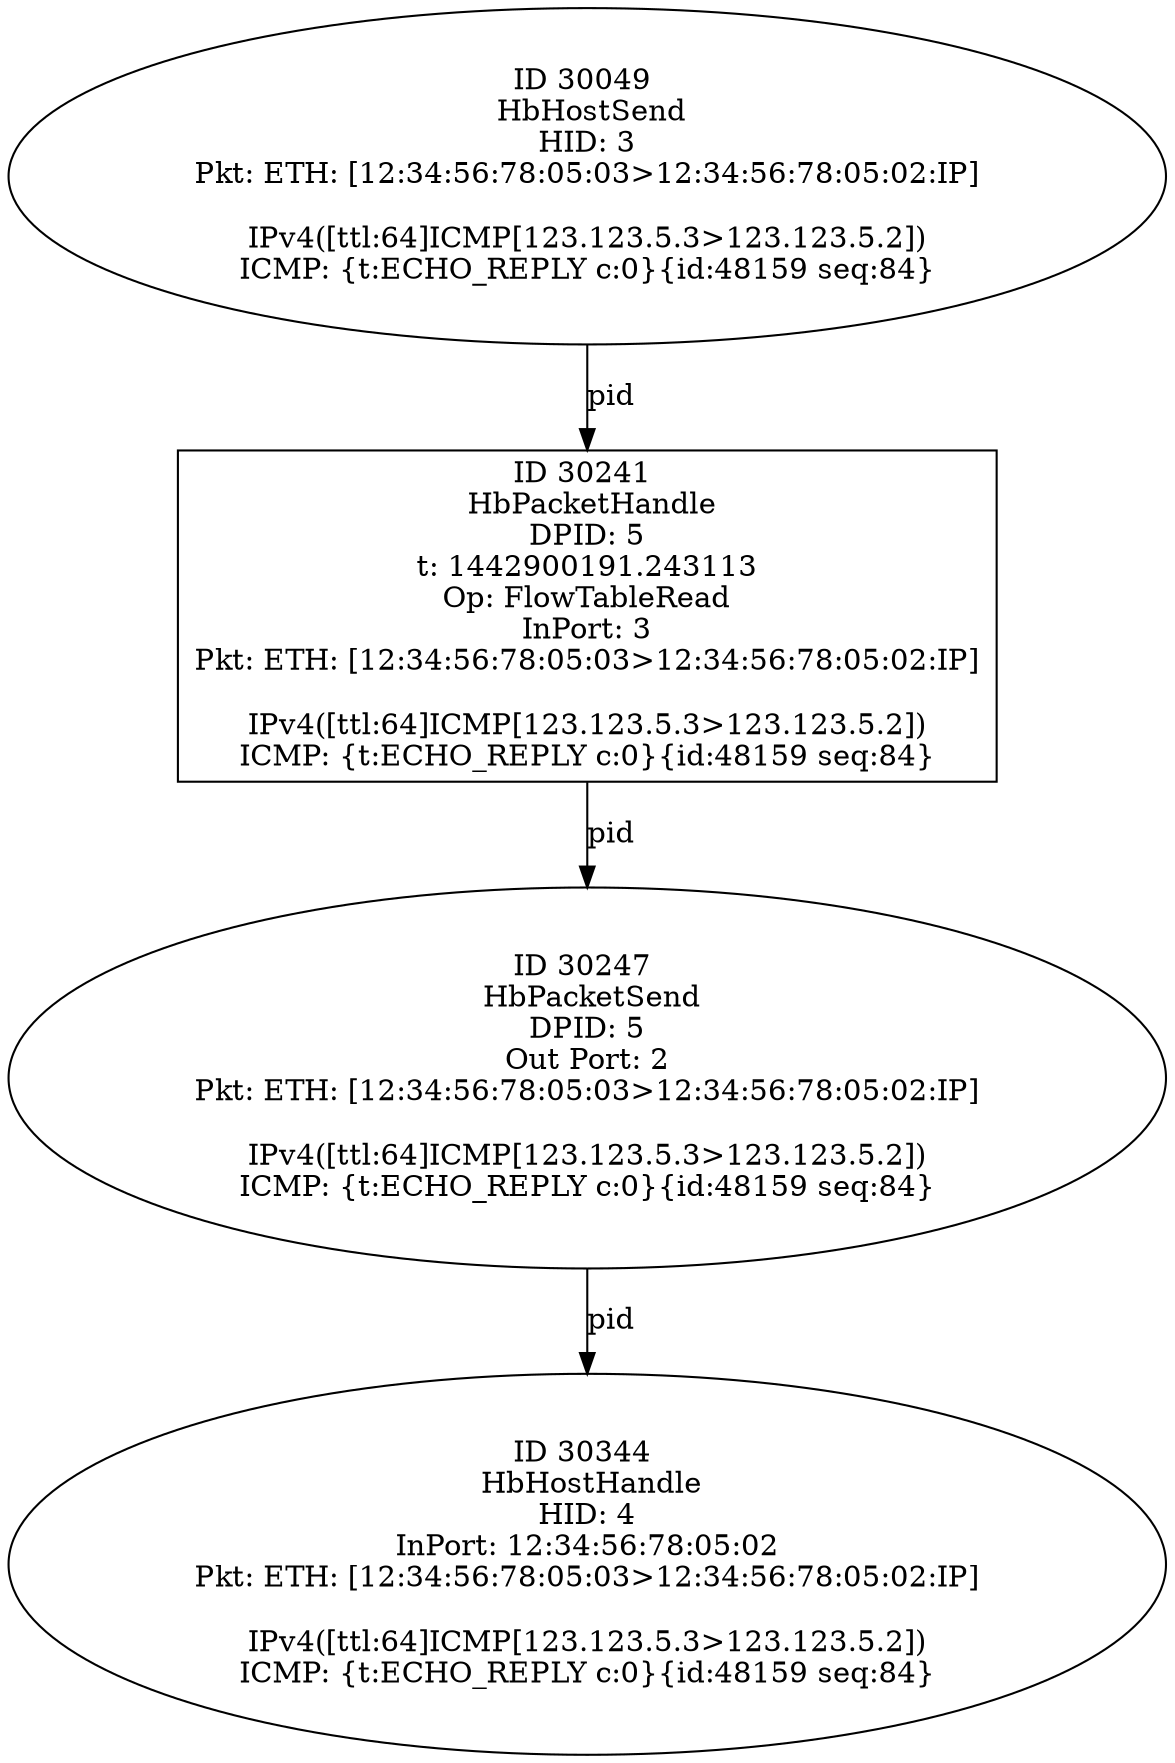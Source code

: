 strict digraph G {
30344 [shape=oval, event=<hb_events.HbHostHandle object at 0x10e3fb610>, label="ID 30344 
 HbHostHandle
HID: 4
InPort: 12:34:56:78:05:02
Pkt: ETH: [12:34:56:78:05:03>12:34:56:78:05:02:IP]

IPv4([ttl:64]ICMP[123.123.5.3>123.123.5.2])
ICMP: {t:ECHO_REPLY c:0}{id:48159 seq:84}"];
30049 [shape=oval, event=<hb_events.HbHostSend object at 0x10e280390>, label="ID 30049 
 HbHostSend
HID: 3
Pkt: ETH: [12:34:56:78:05:03>12:34:56:78:05:02:IP]

IPv4([ttl:64]ICMP[123.123.5.3>123.123.5.2])
ICMP: {t:ECHO_REPLY c:0}{id:48159 seq:84}"];
30241 [shape=box, event=<hb_events.HbPacketHandle object at 0x10e3a67d0>, label="ID 30241 
 HbPacketHandle
DPID: 5
t: 1442900191.243113
Op: FlowTableRead
InPort: 3
Pkt: ETH: [12:34:56:78:05:03>12:34:56:78:05:02:IP]

IPv4([ttl:64]ICMP[123.123.5.3>123.123.5.2])
ICMP: {t:ECHO_REPLY c:0}{id:48159 seq:84}"];
30247 [shape=oval, event=<hb_events.HbPacketSend object at 0x10e3a6a50>, label="ID 30247 
 HbPacketSend
DPID: 5
Out Port: 2
Pkt: ETH: [12:34:56:78:05:03>12:34:56:78:05:02:IP]

IPv4([ttl:64]ICMP[123.123.5.3>123.123.5.2])
ICMP: {t:ECHO_REPLY c:0}{id:48159 seq:84}"];
30049 -> 30241  [rel=pid, label=pid];
30247 -> 30344  [rel=pid, label=pid];
30241 -> 30247  [rel=pid, label=pid];
}
